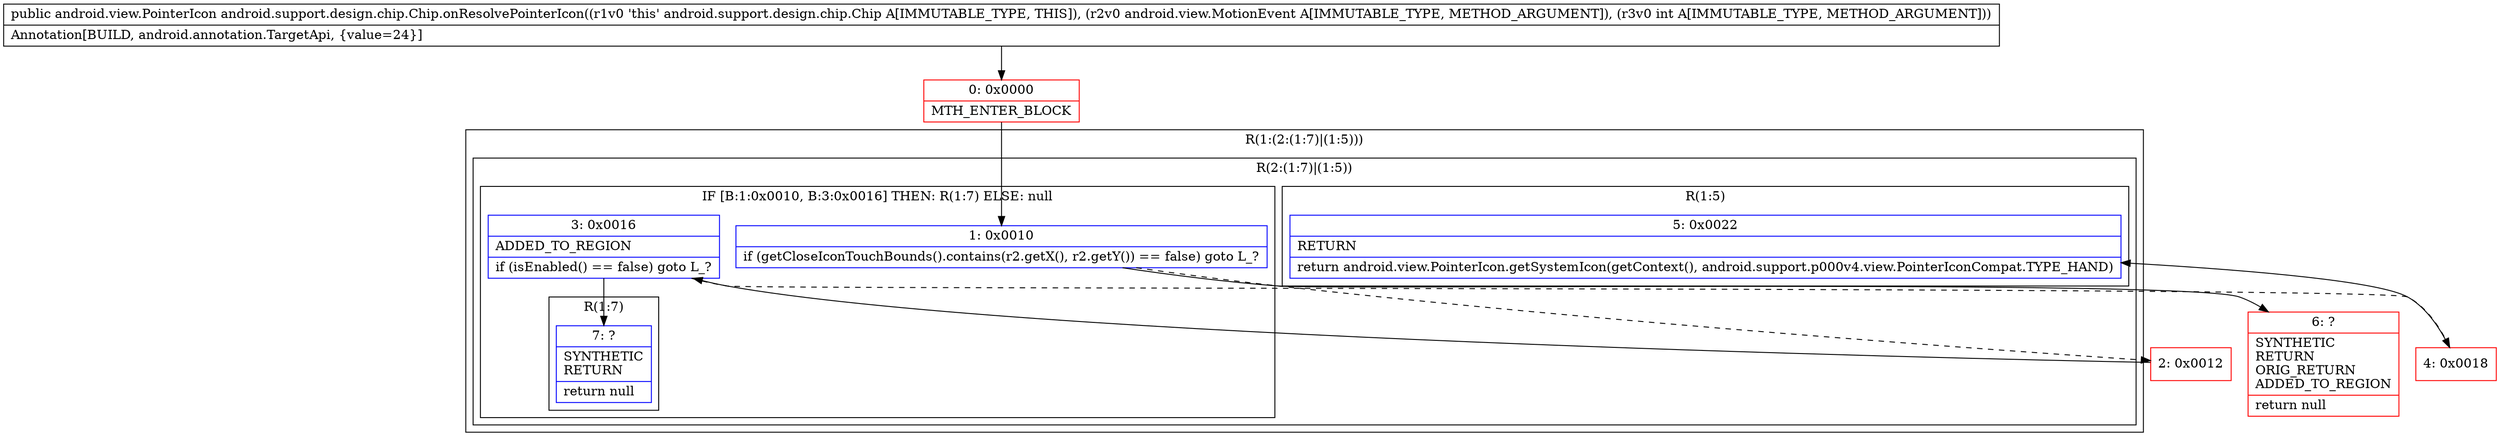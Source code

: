 digraph "CFG forandroid.support.design.chip.Chip.onResolvePointerIcon(Landroid\/view\/MotionEvent;I)Landroid\/view\/PointerIcon;" {
subgraph cluster_Region_1266760376 {
label = "R(1:(2:(1:7)|(1:5)))";
node [shape=record,color=blue];
subgraph cluster_Region_580650705 {
label = "R(2:(1:7)|(1:5))";
node [shape=record,color=blue];
subgraph cluster_IfRegion_664533434 {
label = "IF [B:1:0x0010, B:3:0x0016] THEN: R(1:7) ELSE: null";
node [shape=record,color=blue];
Node_1 [shape=record,label="{1\:\ 0x0010|if (getCloseIconTouchBounds().contains(r2.getX(), r2.getY()) == false) goto L_?\l}"];
Node_3 [shape=record,label="{3\:\ 0x0016|ADDED_TO_REGION\l|if (isEnabled() == false) goto L_?\l}"];
subgraph cluster_Region_1141267550 {
label = "R(1:7)";
node [shape=record,color=blue];
Node_7 [shape=record,label="{7\:\ ?|SYNTHETIC\lRETURN\l|return null\l}"];
}
}
subgraph cluster_Region_101776028 {
label = "R(1:5)";
node [shape=record,color=blue];
Node_5 [shape=record,label="{5\:\ 0x0022|RETURN\l|return android.view.PointerIcon.getSystemIcon(getContext(), android.support.p000v4.view.PointerIconCompat.TYPE_HAND)\l}"];
}
}
}
Node_0 [shape=record,color=red,label="{0\:\ 0x0000|MTH_ENTER_BLOCK\l}"];
Node_2 [shape=record,color=red,label="{2\:\ 0x0012}"];
Node_4 [shape=record,color=red,label="{4\:\ 0x0018}"];
Node_6 [shape=record,color=red,label="{6\:\ ?|SYNTHETIC\lRETURN\lORIG_RETURN\lADDED_TO_REGION\l|return null\l}"];
MethodNode[shape=record,label="{public android.view.PointerIcon android.support.design.chip.Chip.onResolvePointerIcon((r1v0 'this' android.support.design.chip.Chip A[IMMUTABLE_TYPE, THIS]), (r2v0 android.view.MotionEvent A[IMMUTABLE_TYPE, METHOD_ARGUMENT]), (r3v0 int A[IMMUTABLE_TYPE, METHOD_ARGUMENT]))  | Annotation[BUILD, android.annotation.TargetApi, \{value=24\}]\l}"];
MethodNode -> Node_0;
Node_1 -> Node_2[style=dashed];
Node_1 -> Node_6;
Node_3 -> Node_4[style=dashed];
Node_3 -> Node_7;
Node_0 -> Node_1;
Node_2 -> Node_3;
Node_4 -> Node_5;
}


